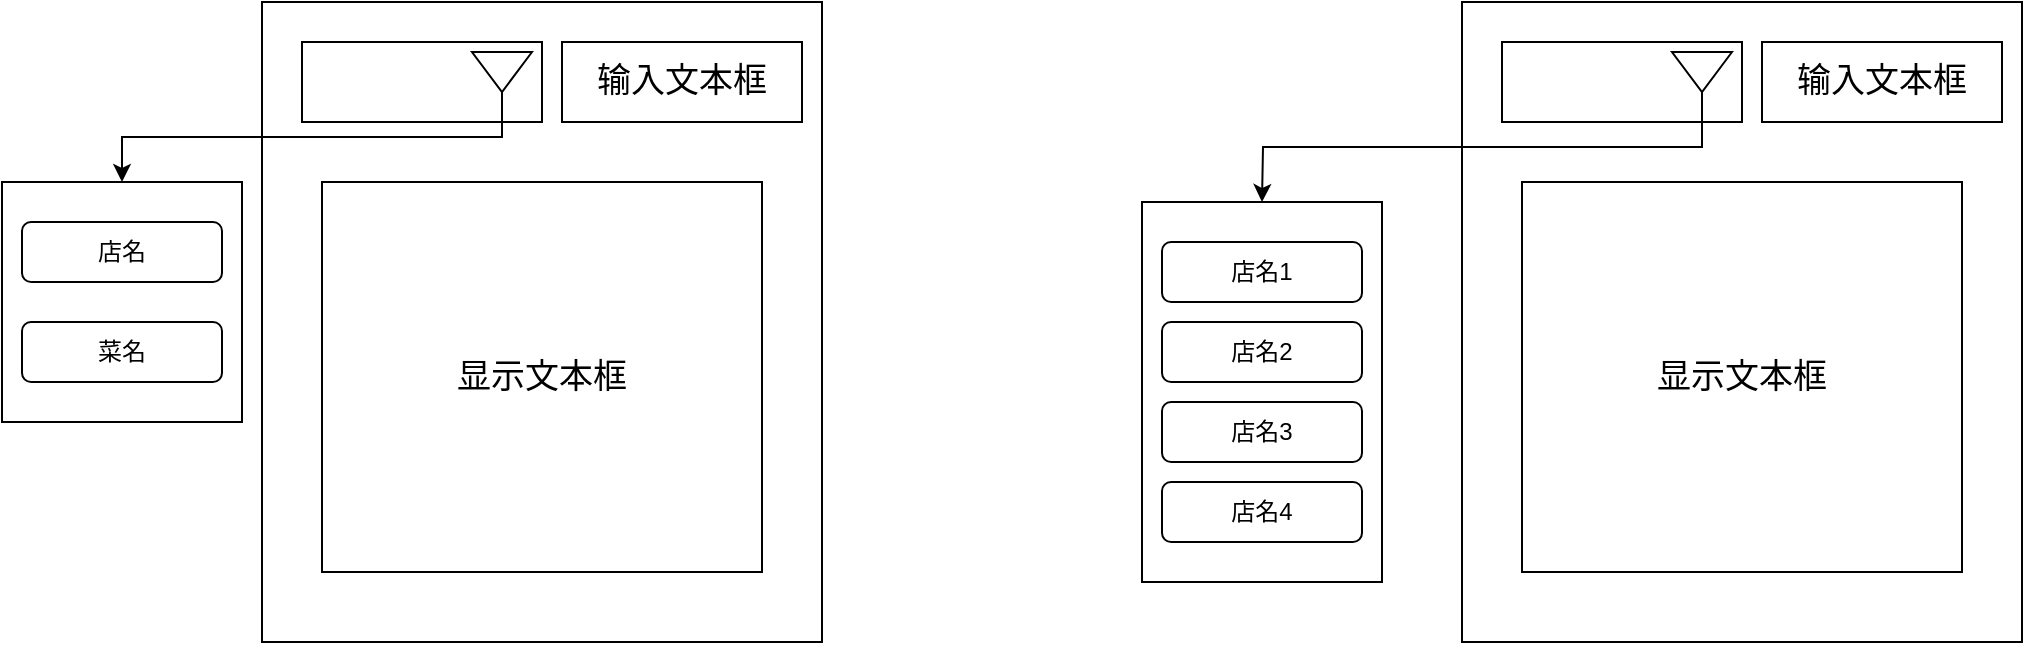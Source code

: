 <mxfile version="20.5.3" type="github">
  <diagram id="f2q9J6uc1RWjgNhu8Z-x" name="第 1 页">
    <mxGraphModel dx="582" dy="1602" grid="1" gridSize="10" guides="1" tooltips="1" connect="1" arrows="1" fold="1" page="1" pageScale="1" pageWidth="3300" pageHeight="4681" math="0" shadow="0">
      <root>
        <mxCell id="0" />
        <mxCell id="1" parent="0" />
        <mxCell id="yFeiuCHCkDN-VvV_zNLQ-1" value="" style="rounded=0;whiteSpace=wrap;html=1;" vertex="1" parent="1">
          <mxGeometry x="160" y="200" width="280" height="320" as="geometry" />
        </mxCell>
        <mxCell id="yFeiuCHCkDN-VvV_zNLQ-2" value="" style="rounded=0;whiteSpace=wrap;html=1;" vertex="1" parent="1">
          <mxGeometry x="180" y="220" width="120" height="40" as="geometry" />
        </mxCell>
        <mxCell id="yFeiuCHCkDN-VvV_zNLQ-4" style="edgeStyle=orthogonalEdgeStyle;rounded=0;orthogonalLoop=1;jettySize=auto;html=1;exitX=1;exitY=0.5;exitDx=0;exitDy=0;" edge="1" parent="1" source="yFeiuCHCkDN-VvV_zNLQ-3" target="yFeiuCHCkDN-VvV_zNLQ-5">
          <mxGeometry relative="1" as="geometry">
            <mxPoint x="100" y="300" as="targetPoint" />
          </mxGeometry>
        </mxCell>
        <mxCell id="yFeiuCHCkDN-VvV_zNLQ-3" value="" style="triangle;whiteSpace=wrap;html=1;rotation=90;" vertex="1" parent="1">
          <mxGeometry x="270" y="220" width="20" height="30" as="geometry" />
        </mxCell>
        <mxCell id="yFeiuCHCkDN-VvV_zNLQ-5" value="" style="rounded=0;whiteSpace=wrap;html=1;" vertex="1" parent="1">
          <mxGeometry x="30" y="290" width="120" height="120" as="geometry" />
        </mxCell>
        <mxCell id="yFeiuCHCkDN-VvV_zNLQ-6" value="&lt;font style=&quot;vertical-align: inherit;&quot;&gt;&lt;font style=&quot;vertical-align: inherit;&quot;&gt;店名&lt;/font&gt;&lt;/font&gt;" style="rounded=1;whiteSpace=wrap;html=1;" vertex="1" parent="1">
          <mxGeometry x="40" y="310" width="100" height="30" as="geometry" />
        </mxCell>
        <mxCell id="yFeiuCHCkDN-VvV_zNLQ-7" value="&lt;font style=&quot;vertical-align: inherit;&quot;&gt;&lt;font style=&quot;vertical-align: inherit;&quot;&gt;菜名&lt;/font&gt;&lt;/font&gt;" style="rounded=1;whiteSpace=wrap;html=1;" vertex="1" parent="1">
          <mxGeometry x="40" y="360" width="100" height="30" as="geometry" />
        </mxCell>
        <mxCell id="yFeiuCHCkDN-VvV_zNLQ-8" value="&lt;font style=&quot;vertical-align: inherit;&quot;&gt;&lt;font style=&quot;vertical-align: inherit; font-size: 17px;&quot;&gt;输入文本框&lt;/font&gt;&lt;/font&gt;" style="rounded=0;whiteSpace=wrap;html=1;" vertex="1" parent="1">
          <mxGeometry x="310" y="220" width="120" height="40" as="geometry" />
        </mxCell>
        <mxCell id="yFeiuCHCkDN-VvV_zNLQ-9" value="显示文本框" style="rounded=0;whiteSpace=wrap;html=1;fontSize=17;" vertex="1" parent="1">
          <mxGeometry x="190" y="290" width="220" height="195" as="geometry" />
        </mxCell>
        <mxCell id="yFeiuCHCkDN-VvV_zNLQ-10" value="" style="rounded=0;whiteSpace=wrap;html=1;" vertex="1" parent="1">
          <mxGeometry x="760" y="200" width="280" height="320" as="geometry" />
        </mxCell>
        <mxCell id="yFeiuCHCkDN-VvV_zNLQ-11" value="" style="rounded=0;whiteSpace=wrap;html=1;" vertex="1" parent="1">
          <mxGeometry x="780" y="220" width="120" height="40" as="geometry" />
        </mxCell>
        <mxCell id="yFeiuCHCkDN-VvV_zNLQ-15" style="edgeStyle=orthogonalEdgeStyle;rounded=0;orthogonalLoop=1;jettySize=auto;html=1;exitX=1;exitY=0.5;exitDx=0;exitDy=0;fontSize=17;" edge="1" parent="1" source="yFeiuCHCkDN-VvV_zNLQ-12">
          <mxGeometry relative="1" as="geometry">
            <mxPoint x="660" y="300" as="targetPoint" />
          </mxGeometry>
        </mxCell>
        <mxCell id="yFeiuCHCkDN-VvV_zNLQ-12" value="" style="triangle;whiteSpace=wrap;html=1;rotation=90;" vertex="1" parent="1">
          <mxGeometry x="870" y="220" width="20" height="30" as="geometry" />
        </mxCell>
        <mxCell id="yFeiuCHCkDN-VvV_zNLQ-13" value="&lt;font style=&quot;vertical-align: inherit;&quot;&gt;&lt;font style=&quot;vertical-align: inherit; font-size: 17px;&quot;&gt;输入文本框&lt;/font&gt;&lt;/font&gt;" style="rounded=0;whiteSpace=wrap;html=1;" vertex="1" parent="1">
          <mxGeometry x="910" y="220" width="120" height="40" as="geometry" />
        </mxCell>
        <mxCell id="yFeiuCHCkDN-VvV_zNLQ-14" value="显示文本框" style="rounded=0;whiteSpace=wrap;html=1;fontSize=17;" vertex="1" parent="1">
          <mxGeometry x="790" y="290" width="220" height="195" as="geometry" />
        </mxCell>
        <mxCell id="yFeiuCHCkDN-VvV_zNLQ-16" value="" style="rounded=0;whiteSpace=wrap;html=1;" vertex="1" parent="1">
          <mxGeometry x="600" y="300" width="120" height="190" as="geometry" />
        </mxCell>
        <mxCell id="yFeiuCHCkDN-VvV_zNLQ-17" value="&lt;font style=&quot;vertical-align: inherit;&quot;&gt;&lt;font style=&quot;vertical-align: inherit;&quot;&gt;店名1&lt;/font&gt;&lt;/font&gt;" style="rounded=1;whiteSpace=wrap;html=1;" vertex="1" parent="1">
          <mxGeometry x="610" y="320" width="100" height="30" as="geometry" />
        </mxCell>
        <mxCell id="yFeiuCHCkDN-VvV_zNLQ-18" value="店名2" style="rounded=1;whiteSpace=wrap;html=1;" vertex="1" parent="1">
          <mxGeometry x="610" y="360" width="100" height="30" as="geometry" />
        </mxCell>
        <mxCell id="yFeiuCHCkDN-VvV_zNLQ-20" value="店名3" style="rounded=1;whiteSpace=wrap;html=1;" vertex="1" parent="1">
          <mxGeometry x="610" y="400" width="100" height="30" as="geometry" />
        </mxCell>
        <mxCell id="yFeiuCHCkDN-VvV_zNLQ-21" value="店名4" style="rounded=1;whiteSpace=wrap;html=1;" vertex="1" parent="1">
          <mxGeometry x="610" y="440" width="100" height="30" as="geometry" />
        </mxCell>
      </root>
    </mxGraphModel>
  </diagram>
</mxfile>
